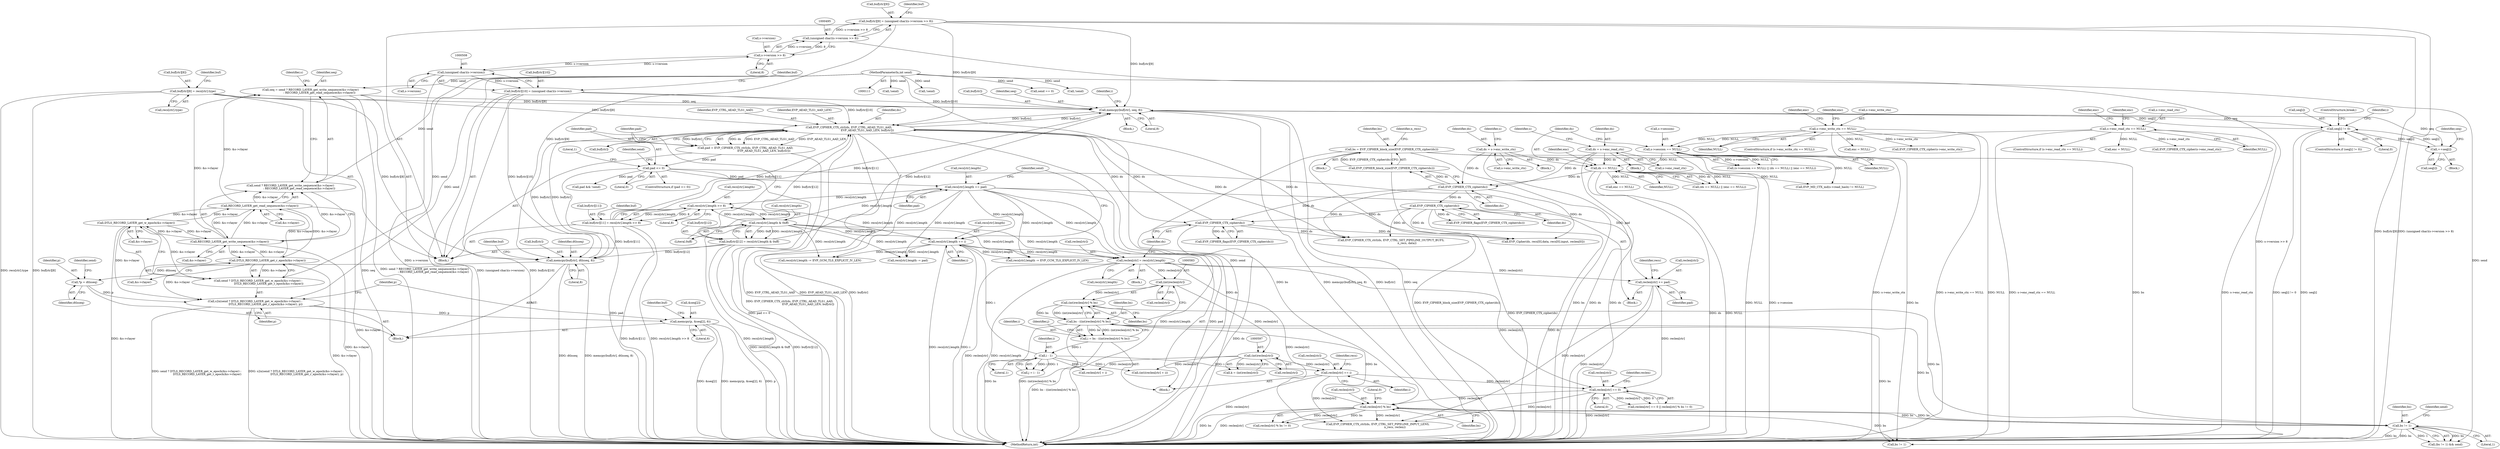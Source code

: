 digraph "0_openssl_4ad93618d26a3ea23d36ad5498ff4f59eff3a4d2_2@API" {
"1000435" [label="(Call,memcpy(p, &seq[2], 6))"];
"1000421" [label="(Call,s2n(send ? DTLS_RECORD_LAYER_get_w_epoch(&s->rlayer) :\n                        DTLS_RECORD_LAYER_get_r_epoch(&s->rlayer), p))"];
"1000115" [label="(MethodParameterIn,int send)"];
"1000424" [label="(Call,DTLS_RECORD_LAYER_get_w_epoch(&s->rlayer))"];
"1000407" [label="(Call,RECORD_LAYER_get_read_sequence(&s->rlayer))"];
"1000402" [label="(Call,RECORD_LAYER_get_write_sequence(&s->rlayer))"];
"1000429" [label="(Call,DTLS_RECORD_LAYER_get_r_epoch(&s->rlayer))"];
"1000418" [label="(Call,*p = dtlsseq)"];
"1000442" [label="(Call,memcpy(buf[ctr], dtlsseq, 8))"];
"1000488" [label="(Call,buf[ctr][9] = (unsigned char)(s->version >> 8))"];
"1000494" [label="(Call,(unsigned char)(s->version >> 8))"];
"1000496" [label="(Call,s->version >> 8)"];
"1000507" [label="(Call,(unsigned char)(s->version))"];
"1000512" [label="(Call,buf[ctr][11] = recs[ctr].length >> 8)"];
"1000518" [label="(Call,recs[ctr].length >> 8)"];
"1000562" [label="(Call,recs[ctr].length += pad)"];
"1000548" [label="(Call,pad <= 0)"];
"1000538" [label="(Call,pad = EVP_CIPHER_CTX_ctrl(ds, EVP_CTRL_AEAD_TLS1_AAD,\n                                          EVP_AEAD_TLS1_AAD_LEN, buf[ctr]))"];
"1000540" [label="(Call,EVP_CIPHER_CTX_ctrl(ds, EVP_CTRL_AEAD_TLS1_AAD,\n                                          EVP_AEAD_TLS1_AAD_LEN, buf[ctr]))"];
"1000393" [label="(Call,EVP_CIPHER_CTX_cipher(ds))"];
"1000350" [label="(Call,EVP_CIPHER_CTX_cipher(ds))"];
"1000298" [label="(Call,ds == NULL)"];
"1000159" [label="(Call,ds = s->enc_write_ctx)"];
"1000269" [label="(Call,ds = s->enc_read_ctx)"];
"1000292" [label="(Call,s->session == NULL)"];
"1000165" [label="(Call,s->enc_write_ctx == NULL)"];
"1000275" [label="(Call,s->enc_read_ctx == NULL)"];
"1000361" [label="(Call,EVP_CIPHER_CTX_cipher(ds))"];
"1000501" [label="(Call,buf[ctr][10] = (unsigned char)(s->version))"];
"1000525" [label="(Call,buf[ctr][12] = recs[ctr].length & 0xff)"];
"1000531" [label="(Call,recs[ctr].length & 0xff)"];
"1000450" [label="(Call,memcpy(buf[ctr], seq, 8))"];
"1000477" [label="(Call,buf[ctr][8] = recs[ctr].type)"];
"1000471" [label="(Call,seq[i] != 0)"];
"1000466" [label="(Call,++seq[i])"];
"1000398" [label="(Call,seq = send ? RECORD_LAYER_get_write_sequence(&s->rlayer)\n                    : RECORD_LAYER_get_read_sequence(&s->rlayer))"];
"1000626" [label="(Call,recs[ctr].length += i)"];
"1000590" [label="(Call,i - 1)"];
"1000577" [label="(Call,i = bs - ((int)reclen[ctr] % bs))"];
"1000579" [label="(Call,bs - ((int)reclen[ctr] % bs))"];
"1000581" [label="(Call,(int)reclen[ctr] % bs)"];
"1000582" [label="(Call,(int)reclen[ctr])"];
"1000381" [label="(Call,reclen[ctr] = recs[ctr].length)"];
"1000572" [label="(Call,bs != 1)"];
"1000347" [label="(Call,bs = EVP_CIPHER_block_size(EVP_CIPHER_CTX_cipher(ds)))"];
"1000349" [label="(Call,EVP_CIPHER_block_size(EVP_CIPHER_CTX_cipher(ds)))"];
"1000645" [label="(Call,reclen[ctr] % bs)"];
"1000639" [label="(Call,reclen[ctr] == 0)"];
"1000621" [label="(Call,reclen[ctr] += i)"];
"1000596" [label="(Call,(int)reclen[ctr])"];
"1000557" [label="(Call,reclen[ctr] += pad)"];
"1000578" [label="(Identifier,i)"];
"1000441" [label="(Literal,6)"];
"1000501" [label="(Call,buf[ctr][10] = (unsigned char)(s->version))"];
"1000298" [label="(Call,ds == NULL)"];
"1000362" [label="(Identifier,ds)"];
"1000471" [label="(Call,seq[i] != 0)"];
"1000598" [label="(Call,reclen[ctr])"];
"1000734" [label="(Call,EVP_Cipher(ds, recs[0].data, recs[0].input, reclen[0]))"];
"1000472" [label="(Call,seq[i])"];
"1000596" [label="(Call,(int)reclen[ctr])"];
"1000467" [label="(Call,seq[i])"];
"1000385" [label="(Call,recs[ctr].length)"];
"1000488" [label="(Call,buf[ctr][9] = (unsigned char)(s->version >> 8))"];
"1000494" [label="(Call,(unsigned char)(s->version >> 8))"];
"1000420" [label="(Identifier,dtlsseq)"];
"1000853" [label="(Call,EVP_MD_CTX_md(s->read_hash) != NULL)"];
"1000165" [label="(Call,s->enc_write_ctx == NULL)"];
"1000537" [label="(Literal,0xff)"];
"1000555" [label="(Identifier,send)"];
"1000275" [label="(Call,s->enc_read_ctx == NULL)"];
"1000423" [label="(Identifier,send)"];
"1000626" [label="(Call,recs[ctr].length += i)"];
"1000632" [label="(Identifier,i)"];
"1000680" [label="(Call,EVP_CIPHER_CTX_ctrl(ds, EVP_CTRL_SET_PIPELINE_OUTPUT_BUFS,\n                                    n_recs, data))"];
"1000519" [label="(Call,recs[ctr].length)"];
"1000635" [label="(Identifier,send)"];
"1000910" [label="(Call,pad && !send)"];
"1000415" [label="(Block,)"];
"1000525" [label="(Call,buf[ctr][12] = recs[ctr].length & 0xff)"];
"1000541" [label="(Identifier,ds)"];
"1000934" [label="(MethodReturn,int)"];
"1000589" [label="(Identifier,j)"];
"1000489" [label="(Call,buf[ctr][9])"];
"1000277" [label="(Identifier,s)"];
"1000584" [label="(Call,reclen[ctr])"];
"1000512" [label="(Call,buf[ctr][11] = recs[ctr].length >> 8)"];
"1000563" [label="(Call,recs[ctr].length)"];
"1000573" [label="(Identifier,bs)"];
"1000532" [label="(Call,recs[ctr].length)"];
"1000402" [label="(Call,RECORD_LAYER_get_write_sequence(&s->rlayer))"];
"1000502" [label="(Call,buf[ctr][10])"];
"1000625" [label="(Identifier,i)"];
"1000838" [label="(Call,recs[ctr].length -= EVP_CCM_TLS_EXPLICIT_IV_LEN)"];
"1000360" [label="(Call,EVP_CIPHER_flags(EVP_CIPHER_CTX_cipher(ds)))"];
"1000587" [label="(Identifier,bs)"];
"1000565" [label="(Identifier,recs)"];
"1000454" [label="(Identifier,seq)"];
"1000562" [label="(Call,recs[ctr].length += pad)"];
"1000394" [label="(Identifier,ds)"];
"1000465" [label="(Block,)"];
"1000542" [label="(Identifier,EVP_CTRL_AEAD_TLS1_AAD)"];
"1000496" [label="(Call,s->version >> 8)"];
"1000169" [label="(Identifier,NULL)"];
"1000575" [label="(Identifier,send)"];
"1000160" [label="(Identifier,ds)"];
"1000531" [label="(Call,recs[ctr].length & 0xff)"];
"1000515" [label="(Identifier,buf)"];
"1000167" [label="(Identifier,s)"];
"1000346" [label="(Block,)"];
"1000285" [label="(Identifier,enc)"];
"1000649" [label="(Identifier,bs)"];
"1000396" [label="(Block,)"];
"1000161" [label="(Call,s->enc_write_ctx)"];
"1000449" [label="(Block,)"];
"1000590" [label="(Call,i - 1)"];
"1000437" [label="(Call,&seq[2])"];
"1000418" [label="(Call,*p = dtlsseq)"];
"1000296" [label="(Identifier,NULL)"];
"1000572" [label="(Call,bs != 1)"];
"1000281" [label="(Identifier,enc)"];
"1000867" [label="(Call,bs != 1)"];
"1000574" [label="(Literal,1)"];
"1000622" [label="(Call,reclen[ctr])"];
"1000477" [label="(Call,buf[ctr][8] = recs[ctr].type)"];
"1000164" [label="(ControlStructure,if (s->enc_write_ctx == NULL))"];
"1000403" [label="(Call,&s->rlayer)"];
"1000925" [label="(Call,recs[ctr].length -= pad)"];
"1000476" [label="(ControlStructure,break;)"];
"1000544" [label="(Call,buf[ctr])"];
"1000592" [label="(Literal,1)"];
"1000550" [label="(Literal,0)"];
"1000539" [label="(Identifier,pad)"];
"1000473" [label="(Identifier,seq)"];
"1000577" [label="(Call,i = bs - ((int)reclen[ctr] % bs))"];
"1000639" [label="(Call,reclen[ctr] == 0)"];
"1000354" [label="(Identifier,n_recs)"];
"1000421" [label="(Call,s2n(send ? DTLS_RECORD_LAYER_get_w_epoch(&s->rlayer) :\n                        DTLS_RECORD_LAYER_get_r_epoch(&s->rlayer), p))"];
"1000646" [label="(Call,reclen[ctr])"];
"1000170" [label="(Call,enc = NULL)"];
"1000251" [label="(Block,)"];
"1000444" [label="(Identifier,buf)"];
"1000436" [label="(Identifier,p)"];
"1000141" [label="(Block,)"];
"1000603" [label="(Call,(int)(reclen[ctr] + i))"];
"1000582" [label="(Call,(int)reclen[ctr])"];
"1000349" [label="(Call,EVP_CIPHER_block_size(EVP_CIPHER_CTX_cipher(ds)))"];
"1000627" [label="(Call,recs[ctr].length)"];
"1000171" [label="(Identifier,enc)"];
"1000351" [label="(Identifier,ds)"];
"1000605" [label="(Call,reclen[ctr] + i)"];
"1000594" [label="(Call,k = (int)reclen[ctr])"];
"1000719" [label="(Call,EVP_CIPHER_CTX_ctrl(ds, EVP_CTRL_SET_PIPELINE_INPUT_LENS,\n                                       n_recs, reclen))"];
"1000450" [label="(Call,memcpy(buf[ctr], seq, 8))"];
"1000591" [label="(Identifier,i)"];
"1000270" [label="(Identifier,ds)"];
"1000629" [label="(Identifier,recs)"];
"1000634" [label="(Call,!send)"];
"1000347" [label="(Call,bs = EVP_CIPHER_block_size(EVP_CIPHER_CTX_cipher(ds)))"];
"1000561" [label="(Identifier,pad)"];
"1000509" [label="(Call,s->version)"];
"1000380" [label="(Block,)"];
"1000422" [label="(Call,send ? DTLS_RECORD_LAYER_get_w_epoch(&s->rlayer) :\n                        DTLS_RECORD_LAYER_get_r_epoch(&s->rlayer))"];
"1000470" [label="(ControlStructure,if (seq[i] != 0))"];
"1000408" [label="(Call,&s->rlayer)"];
"1000442" [label="(Call,memcpy(buf[ctr], dtlsseq, 8))"];
"1000507" [label="(Call,(unsigned char)(s->version))"];
"1000526" [label="(Call,buf[ctr][12])"];
"1000650" [label="(Literal,0)"];
"1000524" [label="(Literal,8)"];
"1000297" [label="(Call,(ds == NULL) || (enc == NULL))"];
"1000414" [label="(Identifier,s)"];
"1000115" [label="(MethodParameterIn,int send)"];
"1000538" [label="(Call,pad = EVP_CIPHER_CTX_ctrl(ds, EVP_CTRL_AEAD_TLS1_AAD,\n                                          EVP_AEAD_TLS1_AAD_LEN, buf[ctr]))"];
"1000528" [label="(Identifier,buf)"];
"1000547" [label="(ControlStructure,if (pad <= 0))"];
"1000497" [label="(Call,s->version)"];
"1000571" [label="(Call,(bs != 1) && send)"];
"1000361" [label="(Call,EVP_CIPHER_CTX_cipher(ds))"];
"1000159" [label="(Call,ds = s->enc_write_ctx)"];
"1000424" [label="(Call,DTLS_RECORD_LAYER_get_w_epoch(&s->rlayer))"];
"1000301" [label="(Call,enc == NULL)"];
"1000302" [label="(Identifier,enc)"];
"1000458" [label="(Identifier,i)"];
"1000912" [label="(Call,!send)"];
"1000621" [label="(Call,reclen[ctr] += i)"];
"1000640" [label="(Call,reclen[ctr])"];
"1000381" [label="(Call,reclen[ctr] = recs[ctr].length)"];
"1000644" [label="(Call,reclen[ctr] % bs != 0)"];
"1000434" [label="(Identifier,p)"];
"1000398" [label="(Call,seq = send ? RECORD_LAYER_get_write_sequence(&s->rlayer)\n                    : RECORD_LAYER_get_read_sequence(&s->rlayer))"];
"1000504" [label="(Identifier,buf)"];
"1000280" [label="(Call,enc = NULL)"];
"1000451" [label="(Call,buf[ctr])"];
"1000447" [label="(Literal,8)"];
"1000300" [label="(Identifier,NULL)"];
"1000350" [label="(Call,EVP_CIPHER_CTX_cipher(ds))"];
"1000299" [label="(Identifier,ds)"];
"1000466" [label="(Call,++seq[i])"];
"1000638" [label="(Call,reclen[ctr] == 0 || reclen[ctr] % bs != 0)"];
"1000500" [label="(Literal,8)"];
"1000392" [label="(Call,EVP_CIPHER_flags(EVP_CIPHER_CTX_cipher(ds)))"];
"1000558" [label="(Call,reclen[ctr])"];
"1000540" [label="(Call,EVP_CIPHER_CTX_ctrl(ds, EVP_CTRL_AEAD_TLS1_AAD,\n                                          EVP_AEAD_TLS1_AAD_LEN, buf[ctr]))"];
"1000271" [label="(Call,s->enc_read_ctx)"];
"1000166" [label="(Call,s->enc_write_ctx)"];
"1000543" [label="(Identifier,EVP_AEAD_TLS1_AAD_LEN)"];
"1000292" [label="(Call,s->session == NULL)"];
"1000286" [label="(Call,EVP_CIPHER_CTX_cipher(s->enc_read_ctx))"];
"1000518" [label="(Call,recs[ctr].length >> 8)"];
"1000491" [label="(Identifier,buf)"];
"1000429" [label="(Call,DTLS_RECORD_LAYER_get_r_epoch(&s->rlayer))"];
"1000576" [label="(Block,)"];
"1000455" [label="(Literal,8)"];
"1000443" [label="(Call,buf[ctr])"];
"1000279" [label="(Identifier,NULL)"];
"1000548" [label="(Call,pad <= 0)"];
"1000274" [label="(ControlStructure,if (s->enc_read_ctx == NULL))"];
"1000393" [label="(Call,EVP_CIPHER_CTX_cipher(ds))"];
"1000425" [label="(Call,&s->rlayer)"];
"1000513" [label="(Call,buf[ctr][11])"];
"1000553" [label="(Literal,1)"];
"1000581" [label="(Call,(int)reclen[ctr] % bs)"];
"1000645" [label="(Call,reclen[ctr] % bs)"];
"1000178" [label="(Call,EVP_CIPHER_CTX_cipher(s->enc_write_ctx))"];
"1000478" [label="(Call,buf[ctr][8])"];
"1000475" [label="(Literal,0)"];
"1000446" [label="(Identifier,dtlsseq)"];
"1000177" [label="(Identifier,enc)"];
"1000568" [label="(Identifier,pad)"];
"1000464" [label="(Identifier,i)"];
"1000399" [label="(Identifier,seq)"];
"1000647" [label="(Identifier,reclen)"];
"1000276" [label="(Call,s->enc_read_ctx)"];
"1000483" [label="(Call,recs[ctr].type)"];
"1000579" [label="(Call,bs - ((int)reclen[ctr] % bs))"];
"1000430" [label="(Call,&s->rlayer)"];
"1000580" [label="(Identifier,bs)"];
"1000293" [label="(Call,s->session)"];
"1000291" [label="(Call,(s->session == NULL) || (ds == NULL) || (enc == NULL))"];
"1000382" [label="(Call,reclen[ctr])"];
"1000419" [label="(Identifier,p)"];
"1000556" [label="(Block,)"];
"1000588" [label="(Call,j = i - 1)"];
"1000480" [label="(Identifier,buf)"];
"1000435" [label="(Call,memcpy(p, &seq[2], 6))"];
"1000557" [label="(Call,reclen[ctr] += pad)"];
"1000549" [label="(Identifier,pad)"];
"1000400" [label="(Call,send ? RECORD_LAYER_get_write_sequence(&s->rlayer)\n                    : RECORD_LAYER_get_read_sequence(&s->rlayer))"];
"1000407" [label="(Call,RECORD_LAYER_get_read_sequence(&s->rlayer))"];
"1000269" [label="(Call,ds = s->enc_read_ctx)"];
"1000766" [label="(Call,send == 0)"];
"1000870" [label="(Call,!send)"];
"1000800" [label="(Call,recs[ctr].length -= EVP_GCM_TLS_EXPLICIT_IV_LEN)"];
"1000348" [label="(Identifier,bs)"];
"1000643" [label="(Literal,0)"];
"1000435" -> "1000415"  [label="AST: "];
"1000435" -> "1000441"  [label="CFG: "];
"1000436" -> "1000435"  [label="AST: "];
"1000437" -> "1000435"  [label="AST: "];
"1000441" -> "1000435"  [label="AST: "];
"1000444" -> "1000435"  [label="CFG: "];
"1000435" -> "1000934"  [label="DDG: p"];
"1000435" -> "1000934"  [label="DDG: &seq[2]"];
"1000435" -> "1000934"  [label="DDG: memcpy(p, &seq[2], 6)"];
"1000421" -> "1000435"  [label="DDG: p"];
"1000421" -> "1000415"  [label="AST: "];
"1000421" -> "1000434"  [label="CFG: "];
"1000422" -> "1000421"  [label="AST: "];
"1000434" -> "1000421"  [label="AST: "];
"1000436" -> "1000421"  [label="CFG: "];
"1000421" -> "1000934"  [label="DDG: send ? DTLS_RECORD_LAYER_get_w_epoch(&s->rlayer) :\n                        DTLS_RECORD_LAYER_get_r_epoch(&s->rlayer)"];
"1000421" -> "1000934"  [label="DDG: s2n(send ? DTLS_RECORD_LAYER_get_w_epoch(&s->rlayer) :\n                        DTLS_RECORD_LAYER_get_r_epoch(&s->rlayer), p)"];
"1000115" -> "1000421"  [label="DDG: send"];
"1000424" -> "1000421"  [label="DDG: &s->rlayer"];
"1000429" -> "1000421"  [label="DDG: &s->rlayer"];
"1000418" -> "1000421"  [label="DDG: p"];
"1000115" -> "1000111"  [label="AST: "];
"1000115" -> "1000934"  [label="DDG: send"];
"1000115" -> "1000398"  [label="DDG: send"];
"1000115" -> "1000400"  [label="DDG: send"];
"1000115" -> "1000422"  [label="DDG: send"];
"1000115" -> "1000571"  [label="DDG: send"];
"1000115" -> "1000634"  [label="DDG: send"];
"1000115" -> "1000766"  [label="DDG: send"];
"1000115" -> "1000870"  [label="DDG: send"];
"1000115" -> "1000912"  [label="DDG: send"];
"1000424" -> "1000422"  [label="AST: "];
"1000424" -> "1000425"  [label="CFG: "];
"1000425" -> "1000424"  [label="AST: "];
"1000422" -> "1000424"  [label="CFG: "];
"1000424" -> "1000934"  [label="DDG: &s->rlayer"];
"1000424" -> "1000402"  [label="DDG: &s->rlayer"];
"1000424" -> "1000407"  [label="DDG: &s->rlayer"];
"1000424" -> "1000422"  [label="DDG: &s->rlayer"];
"1000407" -> "1000424"  [label="DDG: &s->rlayer"];
"1000402" -> "1000424"  [label="DDG: &s->rlayer"];
"1000407" -> "1000400"  [label="AST: "];
"1000407" -> "1000408"  [label="CFG: "];
"1000408" -> "1000407"  [label="AST: "];
"1000400" -> "1000407"  [label="CFG: "];
"1000407" -> "1000934"  [label="DDG: &s->rlayer"];
"1000407" -> "1000398"  [label="DDG: &s->rlayer"];
"1000407" -> "1000402"  [label="DDG: &s->rlayer"];
"1000407" -> "1000400"  [label="DDG: &s->rlayer"];
"1000402" -> "1000407"  [label="DDG: &s->rlayer"];
"1000429" -> "1000407"  [label="DDG: &s->rlayer"];
"1000407" -> "1000429"  [label="DDG: &s->rlayer"];
"1000402" -> "1000400"  [label="AST: "];
"1000402" -> "1000403"  [label="CFG: "];
"1000403" -> "1000402"  [label="AST: "];
"1000400" -> "1000402"  [label="CFG: "];
"1000402" -> "1000934"  [label="DDG: &s->rlayer"];
"1000402" -> "1000398"  [label="DDG: &s->rlayer"];
"1000402" -> "1000400"  [label="DDG: &s->rlayer"];
"1000429" -> "1000402"  [label="DDG: &s->rlayer"];
"1000402" -> "1000429"  [label="DDG: &s->rlayer"];
"1000429" -> "1000422"  [label="AST: "];
"1000429" -> "1000430"  [label="CFG: "];
"1000430" -> "1000429"  [label="AST: "];
"1000422" -> "1000429"  [label="CFG: "];
"1000429" -> "1000934"  [label="DDG: &s->rlayer"];
"1000429" -> "1000422"  [label="DDG: &s->rlayer"];
"1000418" -> "1000415"  [label="AST: "];
"1000418" -> "1000420"  [label="CFG: "];
"1000419" -> "1000418"  [label="AST: "];
"1000420" -> "1000418"  [label="AST: "];
"1000423" -> "1000418"  [label="CFG: "];
"1000442" -> "1000418"  [label="DDG: dtlsseq"];
"1000442" -> "1000415"  [label="AST: "];
"1000442" -> "1000447"  [label="CFG: "];
"1000443" -> "1000442"  [label="AST: "];
"1000446" -> "1000442"  [label="AST: "];
"1000447" -> "1000442"  [label="AST: "];
"1000480" -> "1000442"  [label="CFG: "];
"1000442" -> "1000934"  [label="DDG: memcpy(buf[ctr], dtlsseq, 8)"];
"1000442" -> "1000934"  [label="DDG: dtlsseq"];
"1000488" -> "1000442"  [label="DDG: buf[ctr][9]"];
"1000512" -> "1000442"  [label="DDG: buf[ctr][11]"];
"1000501" -> "1000442"  [label="DDG: buf[ctr][10]"];
"1000525" -> "1000442"  [label="DDG: buf[ctr][12]"];
"1000540" -> "1000442"  [label="DDG: buf[ctr]"];
"1000477" -> "1000442"  [label="DDG: buf[ctr][8]"];
"1000442" -> "1000540"  [label="DDG: buf[ctr]"];
"1000488" -> "1000396"  [label="AST: "];
"1000488" -> "1000494"  [label="CFG: "];
"1000489" -> "1000488"  [label="AST: "];
"1000494" -> "1000488"  [label="AST: "];
"1000504" -> "1000488"  [label="CFG: "];
"1000488" -> "1000934"  [label="DDG: buf[ctr][9]"];
"1000488" -> "1000934"  [label="DDG: (unsigned char)(s->version >> 8)"];
"1000488" -> "1000450"  [label="DDG: buf[ctr][9]"];
"1000494" -> "1000488"  [label="DDG: s->version >> 8"];
"1000488" -> "1000540"  [label="DDG: buf[ctr][9]"];
"1000494" -> "1000496"  [label="CFG: "];
"1000495" -> "1000494"  [label="AST: "];
"1000496" -> "1000494"  [label="AST: "];
"1000494" -> "1000934"  [label="DDG: s->version >> 8"];
"1000496" -> "1000494"  [label="DDG: s->version"];
"1000496" -> "1000494"  [label="DDG: 8"];
"1000496" -> "1000500"  [label="CFG: "];
"1000497" -> "1000496"  [label="AST: "];
"1000500" -> "1000496"  [label="AST: "];
"1000507" -> "1000496"  [label="DDG: s->version"];
"1000496" -> "1000507"  [label="DDG: s->version"];
"1000507" -> "1000501"  [label="AST: "];
"1000507" -> "1000509"  [label="CFG: "];
"1000508" -> "1000507"  [label="AST: "];
"1000509" -> "1000507"  [label="AST: "];
"1000501" -> "1000507"  [label="CFG: "];
"1000507" -> "1000934"  [label="DDG: s->version"];
"1000507" -> "1000501"  [label="DDG: s->version"];
"1000512" -> "1000396"  [label="AST: "];
"1000512" -> "1000518"  [label="CFG: "];
"1000513" -> "1000512"  [label="AST: "];
"1000518" -> "1000512"  [label="AST: "];
"1000528" -> "1000512"  [label="CFG: "];
"1000512" -> "1000934"  [label="DDG: buf[ctr][11]"];
"1000512" -> "1000934"  [label="DDG: recs[ctr].length >> 8"];
"1000512" -> "1000450"  [label="DDG: buf[ctr][11]"];
"1000518" -> "1000512"  [label="DDG: recs[ctr].length"];
"1000518" -> "1000512"  [label="DDG: 8"];
"1000512" -> "1000540"  [label="DDG: buf[ctr][11]"];
"1000518" -> "1000524"  [label="CFG: "];
"1000519" -> "1000518"  [label="AST: "];
"1000524" -> "1000518"  [label="AST: "];
"1000562" -> "1000518"  [label="DDG: recs[ctr].length"];
"1000626" -> "1000518"  [label="DDG: recs[ctr].length"];
"1000531" -> "1000518"  [label="DDG: recs[ctr].length"];
"1000518" -> "1000531"  [label="DDG: recs[ctr].length"];
"1000562" -> "1000556"  [label="AST: "];
"1000562" -> "1000568"  [label="CFG: "];
"1000563" -> "1000562"  [label="AST: "];
"1000568" -> "1000562"  [label="AST: "];
"1000635" -> "1000562"  [label="CFG: "];
"1000562" -> "1000934"  [label="DDG: recs[ctr].length"];
"1000562" -> "1000934"  [label="DDG: pad"];
"1000562" -> "1000381"  [label="DDG: recs[ctr].length"];
"1000548" -> "1000562"  [label="DDG: pad"];
"1000531" -> "1000562"  [label="DDG: recs[ctr].length"];
"1000562" -> "1000626"  [label="DDG: recs[ctr].length"];
"1000562" -> "1000800"  [label="DDG: recs[ctr].length"];
"1000562" -> "1000838"  [label="DDG: recs[ctr].length"];
"1000562" -> "1000925"  [label="DDG: recs[ctr].length"];
"1000548" -> "1000547"  [label="AST: "];
"1000548" -> "1000550"  [label="CFG: "];
"1000549" -> "1000548"  [label="AST: "];
"1000550" -> "1000548"  [label="AST: "];
"1000553" -> "1000548"  [label="CFG: "];
"1000555" -> "1000548"  [label="CFG: "];
"1000548" -> "1000934"  [label="DDG: pad <= 0"];
"1000548" -> "1000934"  [label="DDG: pad"];
"1000538" -> "1000548"  [label="DDG: pad"];
"1000548" -> "1000557"  [label="DDG: pad"];
"1000548" -> "1000910"  [label="DDG: pad"];
"1000538" -> "1000396"  [label="AST: "];
"1000538" -> "1000540"  [label="CFG: "];
"1000539" -> "1000538"  [label="AST: "];
"1000540" -> "1000538"  [label="AST: "];
"1000549" -> "1000538"  [label="CFG: "];
"1000538" -> "1000934"  [label="DDG: EVP_CIPHER_CTX_ctrl(ds, EVP_CTRL_AEAD_TLS1_AAD,\n                                          EVP_AEAD_TLS1_AAD_LEN, buf[ctr])"];
"1000540" -> "1000538"  [label="DDG: ds"];
"1000540" -> "1000538"  [label="DDG: EVP_CTRL_AEAD_TLS1_AAD"];
"1000540" -> "1000538"  [label="DDG: EVP_AEAD_TLS1_AAD_LEN"];
"1000540" -> "1000538"  [label="DDG: buf[ctr]"];
"1000540" -> "1000544"  [label="CFG: "];
"1000541" -> "1000540"  [label="AST: "];
"1000542" -> "1000540"  [label="AST: "];
"1000543" -> "1000540"  [label="AST: "];
"1000544" -> "1000540"  [label="AST: "];
"1000540" -> "1000934"  [label="DDG: EVP_CTRL_AEAD_TLS1_AAD"];
"1000540" -> "1000934"  [label="DDG: EVP_AEAD_TLS1_AAD_LEN"];
"1000540" -> "1000934"  [label="DDG: buf[ctr]"];
"1000540" -> "1000934"  [label="DDG: ds"];
"1000540" -> "1000393"  [label="DDG: ds"];
"1000540" -> "1000450"  [label="DDG: buf[ctr]"];
"1000393" -> "1000540"  [label="DDG: ds"];
"1000501" -> "1000540"  [label="DDG: buf[ctr][10]"];
"1000525" -> "1000540"  [label="DDG: buf[ctr][12]"];
"1000450" -> "1000540"  [label="DDG: buf[ctr]"];
"1000477" -> "1000540"  [label="DDG: buf[ctr][8]"];
"1000540" -> "1000680"  [label="DDG: ds"];
"1000540" -> "1000734"  [label="DDG: ds"];
"1000393" -> "1000392"  [label="AST: "];
"1000393" -> "1000394"  [label="CFG: "];
"1000394" -> "1000393"  [label="AST: "];
"1000392" -> "1000393"  [label="CFG: "];
"1000393" -> "1000934"  [label="DDG: ds"];
"1000393" -> "1000392"  [label="DDG: ds"];
"1000350" -> "1000393"  [label="DDG: ds"];
"1000361" -> "1000393"  [label="DDG: ds"];
"1000393" -> "1000680"  [label="DDG: ds"];
"1000393" -> "1000734"  [label="DDG: ds"];
"1000350" -> "1000349"  [label="AST: "];
"1000350" -> "1000351"  [label="CFG: "];
"1000351" -> "1000350"  [label="AST: "];
"1000349" -> "1000350"  [label="CFG: "];
"1000350" -> "1000349"  [label="DDG: ds"];
"1000298" -> "1000350"  [label="DDG: ds"];
"1000159" -> "1000350"  [label="DDG: ds"];
"1000269" -> "1000350"  [label="DDG: ds"];
"1000350" -> "1000361"  [label="DDG: ds"];
"1000350" -> "1000680"  [label="DDG: ds"];
"1000350" -> "1000734"  [label="DDG: ds"];
"1000298" -> "1000297"  [label="AST: "];
"1000298" -> "1000300"  [label="CFG: "];
"1000299" -> "1000298"  [label="AST: "];
"1000300" -> "1000298"  [label="AST: "];
"1000302" -> "1000298"  [label="CFG: "];
"1000297" -> "1000298"  [label="CFG: "];
"1000298" -> "1000934"  [label="DDG: ds"];
"1000298" -> "1000934"  [label="DDG: NULL"];
"1000298" -> "1000297"  [label="DDG: ds"];
"1000298" -> "1000297"  [label="DDG: NULL"];
"1000159" -> "1000298"  [label="DDG: ds"];
"1000269" -> "1000298"  [label="DDG: ds"];
"1000292" -> "1000298"  [label="DDG: NULL"];
"1000298" -> "1000301"  [label="DDG: NULL"];
"1000298" -> "1000853"  [label="DDG: NULL"];
"1000159" -> "1000141"  [label="AST: "];
"1000159" -> "1000161"  [label="CFG: "];
"1000160" -> "1000159"  [label="AST: "];
"1000161" -> "1000159"  [label="AST: "];
"1000167" -> "1000159"  [label="CFG: "];
"1000159" -> "1000934"  [label="DDG: ds"];
"1000269" -> "1000251"  [label="AST: "];
"1000269" -> "1000271"  [label="CFG: "];
"1000270" -> "1000269"  [label="AST: "];
"1000271" -> "1000269"  [label="AST: "];
"1000277" -> "1000269"  [label="CFG: "];
"1000269" -> "1000934"  [label="DDG: ds"];
"1000292" -> "1000291"  [label="AST: "];
"1000292" -> "1000296"  [label="CFG: "];
"1000293" -> "1000292"  [label="AST: "];
"1000296" -> "1000292"  [label="AST: "];
"1000299" -> "1000292"  [label="CFG: "];
"1000291" -> "1000292"  [label="CFG: "];
"1000292" -> "1000934"  [label="DDG: s->session"];
"1000292" -> "1000934"  [label="DDG: NULL"];
"1000292" -> "1000291"  [label="DDG: s->session"];
"1000292" -> "1000291"  [label="DDG: NULL"];
"1000165" -> "1000292"  [label="DDG: NULL"];
"1000275" -> "1000292"  [label="DDG: NULL"];
"1000292" -> "1000853"  [label="DDG: NULL"];
"1000165" -> "1000164"  [label="AST: "];
"1000165" -> "1000169"  [label="CFG: "];
"1000166" -> "1000165"  [label="AST: "];
"1000169" -> "1000165"  [label="AST: "];
"1000171" -> "1000165"  [label="CFG: "];
"1000177" -> "1000165"  [label="CFG: "];
"1000165" -> "1000934"  [label="DDG: NULL"];
"1000165" -> "1000934"  [label="DDG: s->enc_write_ctx"];
"1000165" -> "1000934"  [label="DDG: s->enc_write_ctx == NULL"];
"1000165" -> "1000170"  [label="DDG: NULL"];
"1000165" -> "1000178"  [label="DDG: s->enc_write_ctx"];
"1000275" -> "1000274"  [label="AST: "];
"1000275" -> "1000279"  [label="CFG: "];
"1000276" -> "1000275"  [label="AST: "];
"1000279" -> "1000275"  [label="AST: "];
"1000281" -> "1000275"  [label="CFG: "];
"1000285" -> "1000275"  [label="CFG: "];
"1000275" -> "1000934"  [label="DDG: s->enc_read_ctx == NULL"];
"1000275" -> "1000934"  [label="DDG: s->enc_read_ctx"];
"1000275" -> "1000280"  [label="DDG: NULL"];
"1000275" -> "1000286"  [label="DDG: s->enc_read_ctx"];
"1000361" -> "1000360"  [label="AST: "];
"1000361" -> "1000362"  [label="CFG: "];
"1000362" -> "1000361"  [label="AST: "];
"1000360" -> "1000361"  [label="CFG: "];
"1000361" -> "1000934"  [label="DDG: ds"];
"1000361" -> "1000360"  [label="DDG: ds"];
"1000361" -> "1000680"  [label="DDG: ds"];
"1000361" -> "1000734"  [label="DDG: ds"];
"1000501" -> "1000396"  [label="AST: "];
"1000502" -> "1000501"  [label="AST: "];
"1000515" -> "1000501"  [label="CFG: "];
"1000501" -> "1000934"  [label="DDG: (unsigned char)(s->version)"];
"1000501" -> "1000934"  [label="DDG: buf[ctr][10]"];
"1000501" -> "1000450"  [label="DDG: buf[ctr][10]"];
"1000525" -> "1000396"  [label="AST: "];
"1000525" -> "1000531"  [label="CFG: "];
"1000526" -> "1000525"  [label="AST: "];
"1000531" -> "1000525"  [label="AST: "];
"1000539" -> "1000525"  [label="CFG: "];
"1000525" -> "1000934"  [label="DDG: recs[ctr].length & 0xff"];
"1000525" -> "1000934"  [label="DDG: buf[ctr][12]"];
"1000525" -> "1000450"  [label="DDG: buf[ctr][12]"];
"1000531" -> "1000525"  [label="DDG: recs[ctr].length"];
"1000531" -> "1000525"  [label="DDG: 0xff"];
"1000531" -> "1000537"  [label="CFG: "];
"1000532" -> "1000531"  [label="AST: "];
"1000537" -> "1000531"  [label="AST: "];
"1000531" -> "1000934"  [label="DDG: recs[ctr].length"];
"1000531" -> "1000381"  [label="DDG: recs[ctr].length"];
"1000531" -> "1000626"  [label="DDG: recs[ctr].length"];
"1000531" -> "1000800"  [label="DDG: recs[ctr].length"];
"1000531" -> "1000838"  [label="DDG: recs[ctr].length"];
"1000531" -> "1000925"  [label="DDG: recs[ctr].length"];
"1000450" -> "1000449"  [label="AST: "];
"1000450" -> "1000455"  [label="CFG: "];
"1000451" -> "1000450"  [label="AST: "];
"1000454" -> "1000450"  [label="AST: "];
"1000455" -> "1000450"  [label="AST: "];
"1000458" -> "1000450"  [label="CFG: "];
"1000450" -> "1000934"  [label="DDG: memcpy(buf[ctr], seq, 8)"];
"1000450" -> "1000934"  [label="DDG: buf[ctr]"];
"1000450" -> "1000934"  [label="DDG: seq"];
"1000477" -> "1000450"  [label="DDG: buf[ctr][8]"];
"1000471" -> "1000450"  [label="DDG: seq[i]"];
"1000398" -> "1000450"  [label="DDG: seq"];
"1000450" -> "1000466"  [label="DDG: seq"];
"1000450" -> "1000471"  [label="DDG: seq"];
"1000477" -> "1000396"  [label="AST: "];
"1000477" -> "1000483"  [label="CFG: "];
"1000478" -> "1000477"  [label="AST: "];
"1000483" -> "1000477"  [label="AST: "];
"1000491" -> "1000477"  [label="CFG: "];
"1000477" -> "1000934"  [label="DDG: recs[ctr].type"];
"1000477" -> "1000934"  [label="DDG: buf[ctr][8]"];
"1000471" -> "1000470"  [label="AST: "];
"1000471" -> "1000475"  [label="CFG: "];
"1000472" -> "1000471"  [label="AST: "];
"1000475" -> "1000471"  [label="AST: "];
"1000476" -> "1000471"  [label="CFG: "];
"1000464" -> "1000471"  [label="CFG: "];
"1000471" -> "1000934"  [label="DDG: seq[i]"];
"1000471" -> "1000934"  [label="DDG: seq[i] != 0"];
"1000471" -> "1000466"  [label="DDG: seq[i]"];
"1000466" -> "1000471"  [label="DDG: seq[i]"];
"1000466" -> "1000465"  [label="AST: "];
"1000466" -> "1000467"  [label="CFG: "];
"1000467" -> "1000466"  [label="AST: "];
"1000473" -> "1000466"  [label="CFG: "];
"1000398" -> "1000396"  [label="AST: "];
"1000398" -> "1000400"  [label="CFG: "];
"1000399" -> "1000398"  [label="AST: "];
"1000400" -> "1000398"  [label="AST: "];
"1000414" -> "1000398"  [label="CFG: "];
"1000398" -> "1000934"  [label="DDG: send ? RECORD_LAYER_get_write_sequence(&s->rlayer)\n                    : RECORD_LAYER_get_read_sequence(&s->rlayer)"];
"1000398" -> "1000934"  [label="DDG: seq"];
"1000626" -> "1000576"  [label="AST: "];
"1000626" -> "1000632"  [label="CFG: "];
"1000627" -> "1000626"  [label="AST: "];
"1000632" -> "1000626"  [label="AST: "];
"1000635" -> "1000626"  [label="CFG: "];
"1000626" -> "1000934"  [label="DDG: i"];
"1000626" -> "1000934"  [label="DDG: recs[ctr].length"];
"1000626" -> "1000381"  [label="DDG: recs[ctr].length"];
"1000590" -> "1000626"  [label="DDG: i"];
"1000626" -> "1000800"  [label="DDG: recs[ctr].length"];
"1000626" -> "1000838"  [label="DDG: recs[ctr].length"];
"1000626" -> "1000925"  [label="DDG: recs[ctr].length"];
"1000590" -> "1000588"  [label="AST: "];
"1000590" -> "1000592"  [label="CFG: "];
"1000591" -> "1000590"  [label="AST: "];
"1000592" -> "1000590"  [label="AST: "];
"1000588" -> "1000590"  [label="CFG: "];
"1000590" -> "1000588"  [label="DDG: i"];
"1000590" -> "1000588"  [label="DDG: 1"];
"1000577" -> "1000590"  [label="DDG: i"];
"1000590" -> "1000603"  [label="DDG: i"];
"1000590" -> "1000605"  [label="DDG: i"];
"1000590" -> "1000621"  [label="DDG: i"];
"1000577" -> "1000576"  [label="AST: "];
"1000577" -> "1000579"  [label="CFG: "];
"1000578" -> "1000577"  [label="AST: "];
"1000579" -> "1000577"  [label="AST: "];
"1000589" -> "1000577"  [label="CFG: "];
"1000577" -> "1000934"  [label="DDG: bs - ((int)reclen[ctr] % bs)"];
"1000579" -> "1000577"  [label="DDG: bs"];
"1000579" -> "1000577"  [label="DDG: (int)reclen[ctr] % bs"];
"1000579" -> "1000581"  [label="CFG: "];
"1000580" -> "1000579"  [label="AST: "];
"1000581" -> "1000579"  [label="AST: "];
"1000579" -> "1000934"  [label="DDG: bs"];
"1000579" -> "1000934"  [label="DDG: (int)reclen[ctr] % bs"];
"1000579" -> "1000572"  [label="DDG: bs"];
"1000581" -> "1000579"  [label="DDG: bs"];
"1000581" -> "1000579"  [label="DDG: (int)reclen[ctr]"];
"1000579" -> "1000645"  [label="DDG: bs"];
"1000579" -> "1000867"  [label="DDG: bs"];
"1000581" -> "1000587"  [label="CFG: "];
"1000582" -> "1000581"  [label="AST: "];
"1000587" -> "1000581"  [label="AST: "];
"1000582" -> "1000581"  [label="DDG: reclen[ctr]"];
"1000572" -> "1000581"  [label="DDG: bs"];
"1000582" -> "1000584"  [label="CFG: "];
"1000583" -> "1000582"  [label="AST: "];
"1000584" -> "1000582"  [label="AST: "];
"1000587" -> "1000582"  [label="CFG: "];
"1000381" -> "1000582"  [label="DDG: reclen[ctr]"];
"1000582" -> "1000596"  [label="DDG: reclen[ctr]"];
"1000381" -> "1000380"  [label="AST: "];
"1000381" -> "1000385"  [label="CFG: "];
"1000382" -> "1000381"  [label="AST: "];
"1000385" -> "1000381"  [label="AST: "];
"1000394" -> "1000381"  [label="CFG: "];
"1000381" -> "1000934"  [label="DDG: reclen[ctr]"];
"1000381" -> "1000934"  [label="DDG: recs[ctr].length"];
"1000381" -> "1000557"  [label="DDG: reclen[ctr]"];
"1000381" -> "1000639"  [label="DDG: reclen[ctr]"];
"1000381" -> "1000719"  [label="DDG: reclen[ctr]"];
"1000572" -> "1000571"  [label="AST: "];
"1000572" -> "1000574"  [label="CFG: "];
"1000573" -> "1000572"  [label="AST: "];
"1000574" -> "1000572"  [label="AST: "];
"1000575" -> "1000572"  [label="CFG: "];
"1000571" -> "1000572"  [label="CFG: "];
"1000572" -> "1000934"  [label="DDG: bs"];
"1000572" -> "1000571"  [label="DDG: bs"];
"1000572" -> "1000571"  [label="DDG: 1"];
"1000347" -> "1000572"  [label="DDG: bs"];
"1000645" -> "1000572"  [label="DDG: bs"];
"1000572" -> "1000645"  [label="DDG: bs"];
"1000572" -> "1000867"  [label="DDG: bs"];
"1000347" -> "1000346"  [label="AST: "];
"1000347" -> "1000349"  [label="CFG: "];
"1000348" -> "1000347"  [label="AST: "];
"1000349" -> "1000347"  [label="AST: "];
"1000354" -> "1000347"  [label="CFG: "];
"1000347" -> "1000934"  [label="DDG: EVP_CIPHER_block_size(EVP_CIPHER_CTX_cipher(ds))"];
"1000347" -> "1000934"  [label="DDG: bs"];
"1000349" -> "1000347"  [label="DDG: EVP_CIPHER_CTX_cipher(ds)"];
"1000347" -> "1000645"  [label="DDG: bs"];
"1000347" -> "1000867"  [label="DDG: bs"];
"1000349" -> "1000934"  [label="DDG: EVP_CIPHER_CTX_cipher(ds)"];
"1000645" -> "1000644"  [label="AST: "];
"1000645" -> "1000649"  [label="CFG: "];
"1000646" -> "1000645"  [label="AST: "];
"1000649" -> "1000645"  [label="AST: "];
"1000650" -> "1000645"  [label="CFG: "];
"1000645" -> "1000934"  [label="DDG: reclen[ctr]"];
"1000645" -> "1000934"  [label="DDG: bs"];
"1000645" -> "1000644"  [label="DDG: reclen[ctr]"];
"1000645" -> "1000644"  [label="DDG: bs"];
"1000639" -> "1000645"  [label="DDG: reclen[ctr]"];
"1000645" -> "1000719"  [label="DDG: reclen[ctr]"];
"1000645" -> "1000867"  [label="DDG: bs"];
"1000639" -> "1000638"  [label="AST: "];
"1000639" -> "1000643"  [label="CFG: "];
"1000640" -> "1000639"  [label="AST: "];
"1000643" -> "1000639"  [label="AST: "];
"1000647" -> "1000639"  [label="CFG: "];
"1000638" -> "1000639"  [label="CFG: "];
"1000639" -> "1000934"  [label="DDG: reclen[ctr]"];
"1000639" -> "1000638"  [label="DDG: reclen[ctr]"];
"1000639" -> "1000638"  [label="DDG: 0"];
"1000621" -> "1000639"  [label="DDG: reclen[ctr]"];
"1000557" -> "1000639"  [label="DDG: reclen[ctr]"];
"1000639" -> "1000719"  [label="DDG: reclen[ctr]"];
"1000621" -> "1000576"  [label="AST: "];
"1000621" -> "1000625"  [label="CFG: "];
"1000622" -> "1000621"  [label="AST: "];
"1000625" -> "1000621"  [label="AST: "];
"1000629" -> "1000621"  [label="CFG: "];
"1000621" -> "1000934"  [label="DDG: reclen[ctr]"];
"1000596" -> "1000621"  [label="DDG: reclen[ctr]"];
"1000621" -> "1000719"  [label="DDG: reclen[ctr]"];
"1000596" -> "1000594"  [label="AST: "];
"1000596" -> "1000598"  [label="CFG: "];
"1000597" -> "1000596"  [label="AST: "];
"1000598" -> "1000596"  [label="AST: "];
"1000594" -> "1000596"  [label="CFG: "];
"1000596" -> "1000594"  [label="DDG: reclen[ctr]"];
"1000596" -> "1000603"  [label="DDG: reclen[ctr]"];
"1000596" -> "1000605"  [label="DDG: reclen[ctr]"];
"1000557" -> "1000556"  [label="AST: "];
"1000557" -> "1000561"  [label="CFG: "];
"1000558" -> "1000557"  [label="AST: "];
"1000561" -> "1000557"  [label="AST: "];
"1000565" -> "1000557"  [label="CFG: "];
"1000557" -> "1000934"  [label="DDG: reclen[ctr]"];
"1000557" -> "1000719"  [label="DDG: reclen[ctr]"];
}
